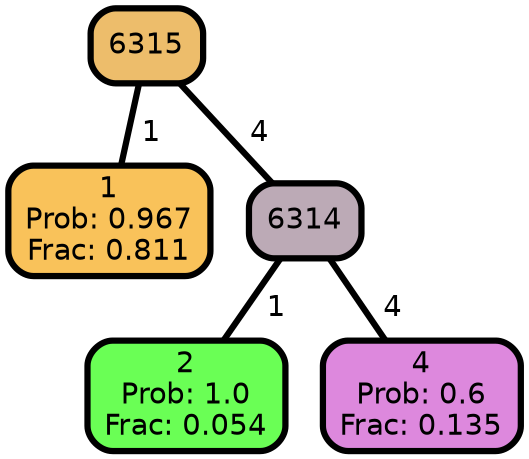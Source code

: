 graph Tree {
node [shape=box, style="filled, rounded",color="black",penwidth="3",fontcolor="black",                 fontname=helvetica] ;
graph [ranksep="0 equally", splines=straight,                 bgcolor=transparent, dpi=200] ;
edge [fontname=helvetica, color=black] ;
0 [label="1
Prob: 0.967
Frac: 0.811", fillcolor="#f9c25a"] ;
1 [label="6315", fillcolor="#edbd6b"] ;
2 [label="2
Prob: 1.0
Frac: 0.054", fillcolor="#6aff55"] ;
3 [label="6314", fillcolor="#bcaab6"] ;
4 [label="4
Prob: 0.6
Frac: 0.135", fillcolor="#dd88dd"] ;
1 -- 0 [label=" 1",penwidth=3] ;
1 -- 3 [label=" 4",penwidth=3] ;
3 -- 2 [label=" 1",penwidth=3] ;
3 -- 4 [label=" 4",penwidth=3] ;
{rank = same;}}